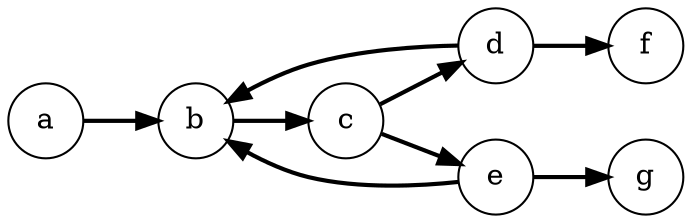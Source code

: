 digraph g {
	rankdir = LR;	node[shape=circle style=filled];
	a[name="a", fillcolor="white"];
	b[name="b", fillcolor="white"];
	c[name="c", fillcolor="white"];
	d[name="d", fillcolor="white"];
	e[name="e", fillcolor="white"];
	f[name="f", fillcolor="white"];
	g[name="g", fillcolor="white"];

	edge[dir = forward];
	a -> b[penwidth=2, color="black"];
	b -> c[penwidth=2, color="black"];
	c -> d[penwidth=2, color="black"];
	c -> e[penwidth=2, color="black"];
	d -> b[penwidth=2, color="black"];
	d -> f[penwidth=2, color="black"];
	e -> b[penwidth=2, color="black"];
	e -> g[penwidth=2, color="black"];
}
